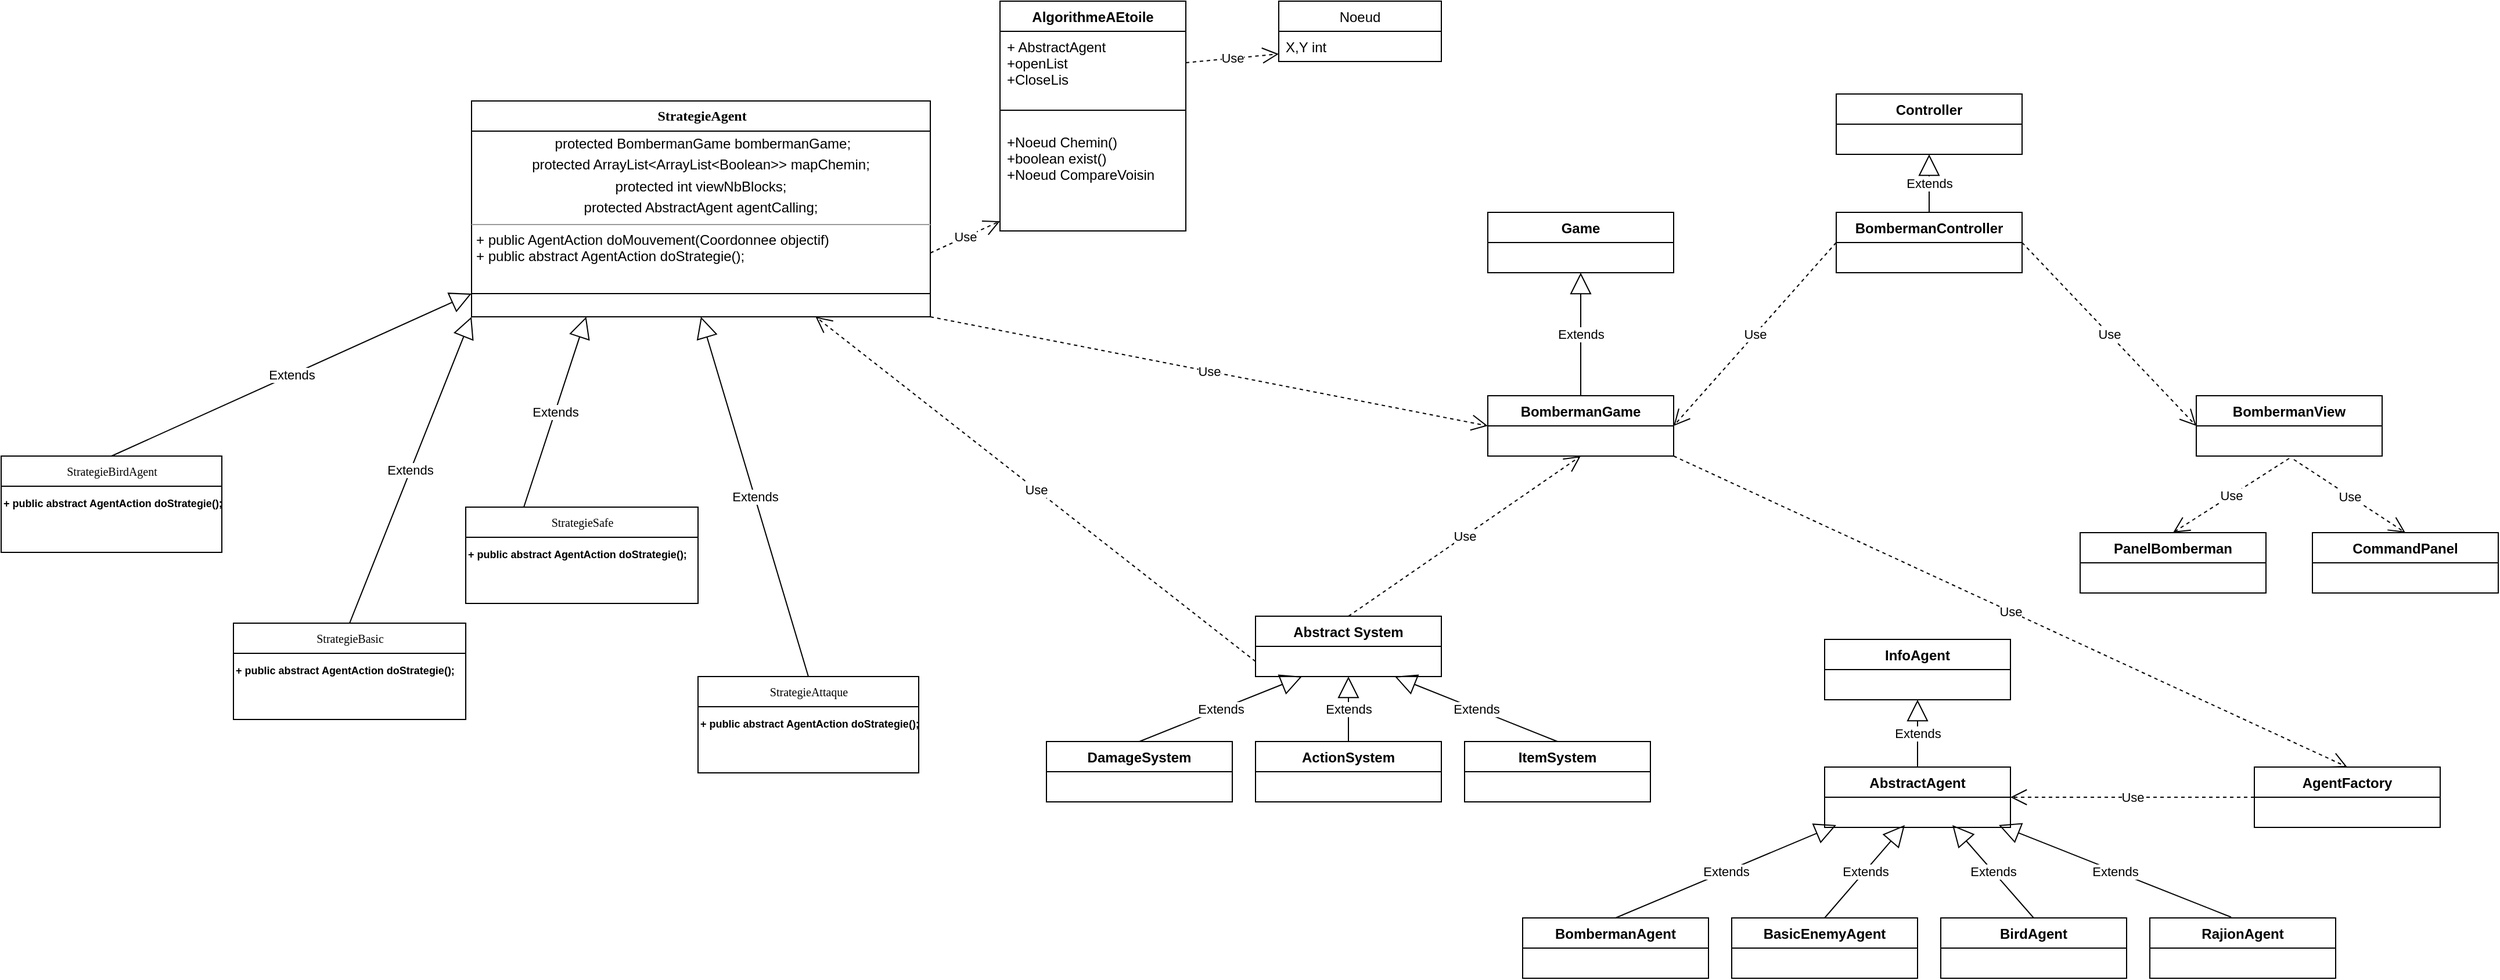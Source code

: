 <mxfile version="12.4.3" type="github" pages="1">
  <diagram name="Page-1" id="c4acf3e9-155e-7222-9cf6-157b1a14988f">
    <mxGraphModel dx="3619" dy="2190" grid="1" gridSize="10" guides="1" tooltips="1" connect="1" arrows="1" fold="1" page="1" pageScale="1" pageWidth="850" pageHeight="1100" background="#ffffff" math="0" shadow="0">
      <root>
        <mxCell id="0"/>
        <mxCell id="1" parent="0"/>
        <mxCell id="olElqUPnL_aV7rSpQFlY-1" value="Game" style="swimlane;fontStyle=1;align=center;verticalAlign=top;childLayout=stackLayout;horizontal=1;startSize=26;horizontalStack=0;resizeParent=1;resizeParentMax=0;resizeLast=0;collapsible=1;marginBottom=0;" parent="1" vertex="1">
          <mxGeometry x="-250" y="92" width="160" height="52" as="geometry"/>
        </mxCell>
        <mxCell id="olElqUPnL_aV7rSpQFlY-5" value="Controller" style="swimlane;fontStyle=1;align=center;verticalAlign=top;childLayout=stackLayout;horizontal=1;startSize=26;horizontalStack=0;resizeParent=1;resizeParentMax=0;resizeLast=0;collapsible=1;marginBottom=0;" parent="1" vertex="1">
          <mxGeometry x="50" y="-10" width="160" height="52" as="geometry"/>
        </mxCell>
        <mxCell id="olElqUPnL_aV7rSpQFlY-9" value="BombermanGame" style="swimlane;fontStyle=1;align=center;verticalAlign=top;childLayout=stackLayout;horizontal=1;startSize=26;horizontalStack=0;resizeParent=1;resizeParentMax=0;resizeLast=0;collapsible=1;marginBottom=0;" parent="1" vertex="1">
          <mxGeometry x="-250" y="250" width="160" height="52" as="geometry"/>
        </mxCell>
        <mxCell id="olElqUPnL_aV7rSpQFlY-19" value="Extends" style="endArrow=block;endSize=16;endFill=0;html=1;exitX=0.5;exitY=0;exitDx=0;exitDy=0;entryX=0.5;entryY=1;entryDx=0;entryDy=0;" parent="1" source="olElqUPnL_aV7rSpQFlY-9" target="olElqUPnL_aV7rSpQFlY-1" edge="1">
          <mxGeometry width="160" relative="1" as="geometry">
            <mxPoint x="-220" y="253.5" as="sourcePoint"/>
            <mxPoint x="-140" y="216" as="targetPoint"/>
          </mxGeometry>
        </mxCell>
        <mxCell id="olElqUPnL_aV7rSpQFlY-28" value="Extends" style="endArrow=block;endSize=16;endFill=0;html=1;exitX=0.5;exitY=0;exitDx=0;exitDy=0;entryX=0.5;entryY=1;entryDx=0;entryDy=0;" parent="1" source="olElqUPnL_aV7rSpQFlY-24" target="olElqUPnL_aV7rSpQFlY-5" edge="1">
          <mxGeometry width="160" relative="1" as="geometry">
            <mxPoint x="129" y="130" as="sourcePoint"/>
            <mxPoint x="129" y="50.004" as="targetPoint"/>
          </mxGeometry>
        </mxCell>
        <mxCell id="olElqUPnL_aV7rSpQFlY-34" value="AbstractAgent" style="swimlane;fontStyle=1;align=center;verticalAlign=top;childLayout=stackLayout;horizontal=1;startSize=26;horizontalStack=0;resizeParent=1;resizeParentMax=0;resizeLast=0;collapsible=1;marginBottom=0;" parent="1" vertex="1">
          <mxGeometry x="40" y="570" width="160" height="52" as="geometry"/>
        </mxCell>
        <mxCell id="olElqUPnL_aV7rSpQFlY-38" value="BirdAgent" style="swimlane;fontStyle=1;align=center;verticalAlign=top;childLayout=stackLayout;horizontal=1;startSize=26;horizontalStack=0;resizeParent=1;resizeParentMax=0;resizeLast=0;collapsible=1;marginBottom=0;" parent="1" vertex="1">
          <mxGeometry x="140" y="700" width="160" height="52" as="geometry"/>
        </mxCell>
        <mxCell id="olElqUPnL_aV7rSpQFlY-42" value="RajionAgent" style="swimlane;fontStyle=1;align=center;verticalAlign=top;childLayout=stackLayout;horizontal=1;startSize=26;horizontalStack=0;resizeParent=1;resizeParentMax=0;resizeLast=0;collapsible=1;marginBottom=0;" parent="1" vertex="1">
          <mxGeometry x="320" y="700" width="160" height="52" as="geometry"/>
        </mxCell>
        <mxCell id="olElqUPnL_aV7rSpQFlY-46" value="BasicEnemyAgent" style="swimlane;fontStyle=1;align=center;verticalAlign=top;childLayout=stackLayout;horizontal=1;startSize=26;horizontalStack=0;resizeParent=1;resizeParentMax=0;resizeLast=0;collapsible=1;marginBottom=0;" parent="1" vertex="1">
          <mxGeometry x="-40" y="700" width="160" height="52" as="geometry"/>
        </mxCell>
        <mxCell id="olElqUPnL_aV7rSpQFlY-50" value="BombermanAgent" style="swimlane;fontStyle=1;align=center;verticalAlign=top;childLayout=stackLayout;horizontal=1;startSize=26;horizontalStack=0;resizeParent=1;resizeParentMax=0;resizeLast=0;collapsible=1;marginBottom=0;" parent="1" vertex="1">
          <mxGeometry x="-220" y="700" width="160" height="52" as="geometry"/>
        </mxCell>
        <mxCell id="olElqUPnL_aV7rSpQFlY-58" value="Extends" style="endArrow=block;endSize=16;endFill=0;html=1;exitX=0.5;exitY=0;exitDx=0;exitDy=0;" parent="1" source="olElqUPnL_aV7rSpQFlY-50" edge="1">
          <mxGeometry width="160" relative="1" as="geometry">
            <mxPoint x="-160" y="690" as="sourcePoint"/>
            <mxPoint x="50" y="620" as="targetPoint"/>
          </mxGeometry>
        </mxCell>
        <mxCell id="olElqUPnL_aV7rSpQFlY-59" value="Extends" style="endArrow=block;endSize=16;endFill=0;html=1;exitX=0.5;exitY=0;exitDx=0;exitDy=0;" parent="1" source="olElqUPnL_aV7rSpQFlY-46" edge="1">
          <mxGeometry width="160" relative="1" as="geometry">
            <mxPoint x="10" y="700" as="sourcePoint"/>
            <mxPoint x="109" y="620" as="targetPoint"/>
          </mxGeometry>
        </mxCell>
        <mxCell id="olElqUPnL_aV7rSpQFlY-60" value="Extends" style="endArrow=block;endSize=16;endFill=0;html=1;exitX=0.5;exitY=0;exitDx=0;exitDy=0;" parent="1" source="olElqUPnL_aV7rSpQFlY-38" edge="1">
          <mxGeometry width="160" relative="1" as="geometry">
            <mxPoint x="140" y="710" as="sourcePoint"/>
            <mxPoint x="150" y="620" as="targetPoint"/>
          </mxGeometry>
        </mxCell>
        <mxCell id="olElqUPnL_aV7rSpQFlY-61" value="Extends" style="endArrow=block;endSize=16;endFill=0;html=1;exitX=0.438;exitY=-0.012;exitDx=0;exitDy=0;exitPerimeter=0;" parent="1" source="olElqUPnL_aV7rSpQFlY-42" edge="1">
          <mxGeometry width="160" relative="1" as="geometry">
            <mxPoint x="350" y="730" as="sourcePoint"/>
            <mxPoint x="190" y="620" as="targetPoint"/>
          </mxGeometry>
        </mxCell>
        <mxCell id="olElqUPnL_aV7rSpQFlY-66" value="BombermanView" style="swimlane;fontStyle=1;align=center;verticalAlign=top;childLayout=stackLayout;horizontal=1;startSize=26;horizontalStack=0;resizeParent=1;resizeParentMax=0;resizeLast=0;collapsible=1;marginBottom=0;" parent="1" vertex="1">
          <mxGeometry x="360" y="250" width="160" height="52" as="geometry"/>
        </mxCell>
        <mxCell id="olElqUPnL_aV7rSpQFlY-71" value="PanelBomberman" style="swimlane;fontStyle=1;align=center;verticalAlign=top;childLayout=stackLayout;horizontal=1;startSize=26;horizontalStack=0;resizeParent=1;resizeParentMax=0;resizeLast=0;collapsible=1;marginBottom=0;" parent="1" vertex="1">
          <mxGeometry x="260" y="368" width="160" height="52" as="geometry"/>
        </mxCell>
        <mxCell id="olElqUPnL_aV7rSpQFlY-75" value="CommandPanel" style="swimlane;fontStyle=1;align=center;verticalAlign=top;childLayout=stackLayout;horizontal=1;startSize=26;horizontalStack=0;resizeParent=1;resizeParentMax=0;resizeLast=0;collapsible=1;marginBottom=0;" parent="1" vertex="1">
          <mxGeometry x="460" y="368" width="160" height="52" as="geometry"/>
        </mxCell>
        <mxCell id="olElqUPnL_aV7rSpQFlY-79" value="Use" style="endArrow=open;endSize=12;dashed=1;html=1;entryX=0.5;entryY=0;entryDx=0;entryDy=0;exitX=0.525;exitY=1.115;exitDx=0;exitDy=0;exitPerimeter=0;" parent="1" target="olElqUPnL_aV7rSpQFlY-75" edge="1">
          <mxGeometry width="160" relative="1" as="geometry">
            <mxPoint x="444" y="304.99" as="sourcePoint"/>
            <mxPoint x="580" y="377.5" as="targetPoint"/>
          </mxGeometry>
        </mxCell>
        <mxCell id="olElqUPnL_aV7rSpQFlY-80" value="Use" style="endArrow=open;endSize=12;dashed=1;html=1;exitX=0.5;exitY=1.077;exitDx=0;exitDy=0;exitPerimeter=0;entryX=0.5;entryY=0;entryDx=0;entryDy=0;" parent="1" target="olElqUPnL_aV7rSpQFlY-71" edge="1">
          <mxGeometry width="160" relative="1" as="geometry">
            <mxPoint x="440" y="304.002" as="sourcePoint"/>
            <mxPoint x="500" y="380" as="targetPoint"/>
          </mxGeometry>
        </mxCell>
        <mxCell id="olElqUPnL_aV7rSpQFlY-82" value="Use" style="endArrow=open;endSize=12;dashed=1;html=1;exitX=0;exitY=0.5;exitDx=0;exitDy=0;entryX=1;entryY=0.5;entryDx=0;entryDy=0;" parent="1" source="olElqUPnL_aV7rSpQFlY-24" target="olElqUPnL_aV7rSpQFlY-9" edge="1">
          <mxGeometry width="160" relative="1" as="geometry">
            <mxPoint x="48.08" y="257.996" as="sourcePoint"/>
            <mxPoint x="-59.04" y="341.994" as="targetPoint"/>
          </mxGeometry>
        </mxCell>
        <mxCell id="olElqUPnL_aV7rSpQFlY-83" value="Use" style="endArrow=open;endSize=12;dashed=1;html=1;exitX=1;exitY=0.5;exitDx=0;exitDy=0;entryX=0;entryY=0.5;entryDx=0;entryDy=0;" parent="1" source="olElqUPnL_aV7rSpQFlY-24" target="olElqUPnL_aV7rSpQFlY-66" edge="1">
          <mxGeometry width="160" relative="1" as="geometry">
            <mxPoint x="213.04" y="255.994" as="sourcePoint"/>
            <mxPoint x="320" y="340" as="targetPoint"/>
          </mxGeometry>
        </mxCell>
        <mxCell id="olElqUPnL_aV7rSpQFlY-85" value="InfoAgent" style="swimlane;fontStyle=1;align=center;verticalAlign=top;childLayout=stackLayout;horizontal=1;startSize=26;horizontalStack=0;resizeParent=1;resizeParentMax=0;resizeLast=0;collapsible=1;marginBottom=0;" parent="1" vertex="1">
          <mxGeometry x="40" y="460" width="160" height="52" as="geometry"/>
        </mxCell>
        <mxCell id="olElqUPnL_aV7rSpQFlY-89" value="Extends" style="endArrow=block;endSize=16;endFill=0;html=1;exitX=0.5;exitY=0;exitDx=0;exitDy=0;entryX=0.5;entryY=1;entryDx=0;entryDy=0;" parent="1" source="olElqUPnL_aV7rSpQFlY-34" target="olElqUPnL_aV7rSpQFlY-85" edge="1">
          <mxGeometry width="160" relative="1" as="geometry">
            <mxPoint x="80" y="520" as="sourcePoint"/>
            <mxPoint x="120" y="500" as="targetPoint"/>
          </mxGeometry>
        </mxCell>
        <mxCell id="LfSwcu0L7vIEiYzTEpRB-1" value="Use" style="endArrow=open;endSize=12;dashed=1;html=1;entryX=0;entryY=0.5;entryDx=0;entryDy=0;exitX=1;exitY=1;exitDx=0;exitDy=0;" parent="1" source="wivATXwN7BjWKXYdl7Mk-1" target="olElqUPnL_aV7rSpQFlY-9" edge="1">
          <mxGeometry width="160" relative="1" as="geometry">
            <mxPoint x="-460" y="183" as="sourcePoint"/>
            <mxPoint x="-220" y="335" as="targetPoint"/>
          </mxGeometry>
        </mxCell>
        <mxCell id="sl3L9NajWKkjFewEsj5y-1" value="Abstract System" style="swimlane;fontStyle=1;align=center;verticalAlign=top;childLayout=stackLayout;horizontal=1;startSize=26;horizontalStack=0;resizeParent=1;resizeParentMax=0;resizeLast=0;collapsible=1;marginBottom=0;" parent="1" vertex="1">
          <mxGeometry x="-450" y="440" width="160" height="52" as="geometry"/>
        </mxCell>
        <mxCell id="sl3L9NajWKkjFewEsj5y-2" value="ActionSystem" style="swimlane;fontStyle=1;align=center;verticalAlign=top;childLayout=stackLayout;horizontal=1;startSize=26;horizontalStack=0;resizeParent=1;resizeParentMax=0;resizeLast=0;collapsible=1;marginBottom=0;" parent="1" vertex="1">
          <mxGeometry x="-450" y="548" width="160" height="52" as="geometry"/>
        </mxCell>
        <mxCell id="sl3L9NajWKkjFewEsj5y-3" value="DamageSystem" style="swimlane;fontStyle=1;align=center;verticalAlign=top;childLayout=stackLayout;horizontal=1;startSize=26;horizontalStack=0;resizeParent=1;resizeParentMax=0;resizeLast=0;collapsible=1;marginBottom=0;" parent="1" vertex="1">
          <mxGeometry x="-630" y="548" width="160" height="52" as="geometry"/>
        </mxCell>
        <mxCell id="sl3L9NajWKkjFewEsj5y-4" value="ItemSystem" style="swimlane;fontStyle=1;align=center;verticalAlign=top;childLayout=stackLayout;horizontal=1;startSize=26;horizontalStack=0;resizeParent=1;resizeParentMax=0;resizeLast=0;collapsible=1;marginBottom=0;" parent="1" vertex="1">
          <mxGeometry x="-270" y="548" width="160" height="52" as="geometry"/>
        </mxCell>
        <mxCell id="sl3L9NajWKkjFewEsj5y-6" value="Extends" style="endArrow=block;endSize=16;endFill=0;html=1;exitX=0.5;exitY=0;exitDx=0;exitDy=0;entryX=0.25;entryY=1;entryDx=0;entryDy=0;" parent="1" source="sl3L9NajWKkjFewEsj5y-3" target="sl3L9NajWKkjFewEsj5y-1" edge="1">
          <mxGeometry width="160" relative="1" as="geometry">
            <mxPoint x="-570" y="548" as="sourcePoint"/>
            <mxPoint x="-530" y="420" as="targetPoint"/>
          </mxGeometry>
        </mxCell>
        <mxCell id="sl3L9NajWKkjFewEsj5y-7" value="Extends" style="endArrow=block;endSize=16;endFill=0;html=1;exitX=0.5;exitY=0;exitDx=0;exitDy=0;entryX=0.5;entryY=1;entryDx=0;entryDy=0;" parent="1" source="sl3L9NajWKkjFewEsj5y-2" target="sl3L9NajWKkjFewEsj5y-1" edge="1">
          <mxGeometry width="160" relative="1" as="geometry">
            <mxPoint x="-380.5" y="610" as="sourcePoint"/>
            <mxPoint x="-380.5" y="492" as="targetPoint"/>
          </mxGeometry>
        </mxCell>
        <mxCell id="sl3L9NajWKkjFewEsj5y-8" value="Extends" style="endArrow=block;endSize=16;endFill=0;html=1;exitX=0.5;exitY=0;exitDx=0;exitDy=0;entryX=0.75;entryY=1;entryDx=0;entryDy=0;" parent="1" source="sl3L9NajWKkjFewEsj5y-4" target="sl3L9NajWKkjFewEsj5y-1" edge="1">
          <mxGeometry width="160" relative="1" as="geometry">
            <mxPoint x="-220" y="548" as="sourcePoint"/>
            <mxPoint x="-220" y="430" as="targetPoint"/>
          </mxGeometry>
        </mxCell>
        <mxCell id="sl3L9NajWKkjFewEsj5y-10" value="Use" style="endArrow=open;endSize=12;dashed=1;html=1;entryX=0.5;entryY=1;entryDx=0;entryDy=0;exitX=0.5;exitY=0;exitDx=0;exitDy=0;" parent="1" source="sl3L9NajWKkjFewEsj5y-1" target="olElqUPnL_aV7rSpQFlY-9" edge="1">
          <mxGeometry width="160" relative="1" as="geometry">
            <mxPoint x="-320" y="380" as="sourcePoint"/>
            <mxPoint x="-160" y="419" as="targetPoint"/>
          </mxGeometry>
        </mxCell>
        <mxCell id="sl3L9NajWKkjFewEsj5y-12" value="AgentFactory" style="swimlane;fontStyle=1;align=center;verticalAlign=top;childLayout=stackLayout;horizontal=1;startSize=26;horizontalStack=0;resizeParent=1;resizeParentMax=0;resizeLast=0;collapsible=1;marginBottom=0;" parent="1" vertex="1">
          <mxGeometry x="410" y="570" width="160" height="52" as="geometry"/>
        </mxCell>
        <mxCell id="sl3L9NajWKkjFewEsj5y-13" value="Use" style="endArrow=open;endSize=12;dashed=1;html=1;exitX=0;exitY=0.5;exitDx=0;exitDy=0;entryX=1;entryY=0.5;entryDx=0;entryDy=0;" parent="1" source="sl3L9NajWKkjFewEsj5y-12" target="olElqUPnL_aV7rSpQFlY-34" edge="1">
          <mxGeometry width="160" relative="1" as="geometry">
            <mxPoint x="260" y="472" as="sourcePoint"/>
            <mxPoint x="380" y="402" as="targetPoint"/>
          </mxGeometry>
        </mxCell>
        <mxCell id="olElqUPnL_aV7rSpQFlY-24" value="BombermanController" style="swimlane;fontStyle=1;align=center;verticalAlign=top;childLayout=stackLayout;horizontal=1;startSize=26;horizontalStack=0;resizeParent=1;resizeParentMax=0;resizeLast=0;collapsible=1;marginBottom=0;" parent="1" vertex="1">
          <mxGeometry x="50" y="92" width="160" height="52" as="geometry"/>
        </mxCell>
        <mxCell id="sl3L9NajWKkjFewEsj5y-15" value="Use" style="endArrow=open;endSize=12;dashed=1;html=1;entryX=0.5;entryY=0;entryDx=0;entryDy=0;exitX=1;exitY=1;exitDx=0;exitDy=0;" parent="1" source="olElqUPnL_aV7rSpQFlY-9" target="sl3L9NajWKkjFewEsj5y-12" edge="1">
          <mxGeometry width="160" relative="1" as="geometry">
            <mxPoint x="-60" y="320" as="sourcePoint"/>
            <mxPoint x="150" y="413" as="targetPoint"/>
          </mxGeometry>
        </mxCell>
        <mxCell id="wivATXwN7BjWKXYdl7Mk-1" value="&lt;font style=&quot;vertical-align: inherit&quot;&gt;&lt;font style=&quot;vertical-align: inherit ; font-size: 12px&quot;&gt;&lt;b&gt;StrategieAgent&lt;/b&gt;&lt;/font&gt;&lt;/font&gt;" style="swimlane;html=1;fontStyle=0;childLayout=stackLayout;horizontal=1;startSize=26;fillColor=none;horizontalStack=0;resizeParent=1;resizeLast=0;collapsible=1;marginBottom=0;swimlaneFillColor=#ffffff;rounded=0;shadow=0;comic=0;labelBackgroundColor=none;strokeWidth=1;fontFamily=Verdana;fontSize=10;align=center;" vertex="1" parent="1">
          <mxGeometry x="-1125" y="-4.0" width="395" height="186" as="geometry"/>
        </mxCell>
        <mxCell id="wivATXwN7BjWKXYdl7Mk-2" value="&lt;p style=&quot;margin: 0px ; margin-top: 4px ; text-align: center&quot;&gt;&lt;span&gt;&amp;nbsp;protected BombermanGame bombermanGame;&lt;/span&gt;&lt;/p&gt;&lt;p style=&quot;margin: 0px ; margin-top: 4px ; text-align: center&quot;&gt;&lt;span style=&quot;text-align: left&quot;&gt;protected ArrayList&amp;lt;ArrayList&amp;lt;Boolean&amp;gt;&amp;gt; mapChemin;&lt;/span&gt;&lt;/p&gt;&lt;p style=&quot;margin: 0px ; margin-top: 4px ; text-align: center&quot;&gt;&lt;span style=&quot;text-align: left&quot;&gt;protected int viewNbBlocks;&lt;/span&gt;&lt;/p&gt;&lt;p style=&quot;margin: 0px ; margin-top: 4px ; text-align: center&quot;&gt;&lt;span style=&quot;text-align: left&quot;&gt;protected AbstractAgent agentCalling;&lt;/span&gt;&lt;/p&gt;&lt;hr size=&quot;1&quot;&gt;&lt;p style=&quot;margin: 0px ; margin-left: 4px&quot;&gt;+ public AgentAction doMouvement(Coordonnee objectif)&lt;br&gt;+&amp;nbsp;public abstract AgentAction doStrategie();&lt;/p&gt;" style="verticalAlign=top;align=left;overflow=fill;fontSize=12;fontFamily=Helvetica;html=1;rounded=0;shadow=0;comic=0;labelBackgroundColor=none;strokeWidth=1" vertex="1" parent="wivATXwN7BjWKXYdl7Mk-1">
          <mxGeometry y="26" width="395" height="140" as="geometry"/>
        </mxCell>
        <mxCell id="wivATXwN7BjWKXYdl7Mk-3" value="StrategieBasic" style="swimlane;html=1;fontStyle=0;childLayout=stackLayout;horizontal=1;startSize=26;fillColor=none;horizontalStack=0;resizeParent=1;resizeLast=0;collapsible=1;marginBottom=0;swimlaneFillColor=#ffffff;rounded=0;shadow=0;comic=0;labelBackgroundColor=none;strokeWidth=1;fontFamily=Verdana;fontSize=10;align=center;" vertex="1" parent="1">
          <mxGeometry x="-1330" y="446" width="200" height="83" as="geometry"/>
        </mxCell>
        <mxCell id="wivATXwN7BjWKXYdl7Mk-4" value="&lt;b style=&quot;font-size: 9px&quot;&gt;+&amp;nbsp;public abstract AgentAction doStrategie();&lt;/b&gt;" style="text;html=1;" vertex="1" parent="wivATXwN7BjWKXYdl7Mk-3">
          <mxGeometry y="26" width="200" height="54" as="geometry"/>
        </mxCell>
        <mxCell id="wivATXwN7BjWKXYdl7Mk-5" value="StrategieSafe" style="swimlane;html=1;fontStyle=0;childLayout=stackLayout;horizontal=1;startSize=26;fillColor=none;horizontalStack=0;resizeParent=1;resizeLast=0;collapsible=1;marginBottom=0;swimlaneFillColor=#ffffff;rounded=0;shadow=0;comic=0;labelBackgroundColor=none;strokeWidth=1;fontFamily=Verdana;fontSize=10;align=center;" vertex="1" parent="1">
          <mxGeometry x="-1130" y="346" width="200" height="83" as="geometry"/>
        </mxCell>
        <mxCell id="wivATXwN7BjWKXYdl7Mk-6" value="&lt;b style=&quot;font-size: 9px&quot;&gt;+&amp;nbsp;public abstract AgentAction doStrategie();&lt;/b&gt;" style="text;html=1;" vertex="1" parent="wivATXwN7BjWKXYdl7Mk-5">
          <mxGeometry y="26" width="200" height="54" as="geometry"/>
        </mxCell>
        <mxCell id="wivATXwN7BjWKXYdl7Mk-7" value="StrategieAttaque" style="swimlane;html=1;fontStyle=0;childLayout=stackLayout;horizontal=1;startSize=26;fillColor=none;horizontalStack=0;resizeParent=1;resizeLast=0;collapsible=1;marginBottom=0;swimlaneFillColor=#ffffff;rounded=0;shadow=0;comic=0;labelBackgroundColor=none;strokeWidth=1;fontFamily=Verdana;fontSize=10;align=center;" vertex="1" parent="1">
          <mxGeometry x="-930" y="492" width="190" height="83" as="geometry"/>
        </mxCell>
        <mxCell id="wivATXwN7BjWKXYdl7Mk-8" value="&lt;b style=&quot;font-size: 9px&quot;&gt;+&amp;nbsp;public abstract AgentAction doStrategie();&lt;/b&gt;" style="text;html=1;" vertex="1" parent="wivATXwN7BjWKXYdl7Mk-7">
          <mxGeometry y="26" width="190" height="54" as="geometry"/>
        </mxCell>
        <mxCell id="wivATXwN7BjWKXYdl7Mk-11" value="Extends" style="endArrow=block;endSize=16;endFill=0;html=1;exitX=0.5;exitY=0;exitDx=0;exitDy=0;entryX=0;entryY=1;entryDx=0;entryDy=0;" edge="1" parent="1" target="wivATXwN7BjWKXYdl7Mk-2" source="wivATXwN7BjWKXYdl7Mk-28">
          <mxGeometry width="160" relative="1" as="geometry">
            <mxPoint x="-1395" y="286" as="sourcePoint"/>
            <mxPoint x="-1300" y="386" as="targetPoint"/>
          </mxGeometry>
        </mxCell>
        <mxCell id="wivATXwN7BjWKXYdl7Mk-13" value="Extends" style="endArrow=block;endSize=16;endFill=0;html=1;exitX=0.5;exitY=0;exitDx=0;exitDy=0;entryX=0;entryY=1;entryDx=0;entryDy=0;" edge="1" parent="1" source="wivATXwN7BjWKXYdl7Mk-3" target="wivATXwN7BjWKXYdl7Mk-1">
          <mxGeometry width="160" relative="1" as="geometry">
            <mxPoint x="-1370" y="296" as="sourcePoint"/>
            <mxPoint x="-1130" y="186.0" as="targetPoint"/>
          </mxGeometry>
        </mxCell>
        <mxCell id="wivATXwN7BjWKXYdl7Mk-14" value="Extends" style="endArrow=block;endSize=16;endFill=0;html=1;exitX=0.25;exitY=0;exitDx=0;exitDy=0;entryX=0.25;entryY=1;entryDx=0;entryDy=0;" edge="1" parent="1" source="wivATXwN7BjWKXYdl7Mk-5" target="wivATXwN7BjWKXYdl7Mk-1">
          <mxGeometry width="160" relative="1" as="geometry">
            <mxPoint x="-1200" y="296" as="sourcePoint"/>
            <mxPoint x="-1115" y="192.0" as="targetPoint"/>
          </mxGeometry>
        </mxCell>
        <mxCell id="wivATXwN7BjWKXYdl7Mk-15" value="Extends" style="endArrow=block;endSize=16;endFill=0;html=1;exitX=0.5;exitY=0;exitDx=0;exitDy=0;entryX=0.5;entryY=1;entryDx=0;entryDy=0;" edge="1" parent="1" source="wivATXwN7BjWKXYdl7Mk-7" target="wivATXwN7BjWKXYdl7Mk-1">
          <mxGeometry width="160" relative="1" as="geometry">
            <mxPoint x="-1070" y="296" as="sourcePoint"/>
            <mxPoint x="-1016.25" y="192.0" as="targetPoint"/>
          </mxGeometry>
        </mxCell>
        <mxCell id="wivATXwN7BjWKXYdl7Mk-16" value="AlgorithmeAEtoile" style="swimlane;fontStyle=1;align=center;verticalAlign=top;childLayout=stackLayout;horizontal=1;startSize=26;horizontalStack=0;resizeParent=1;resizeParentMax=0;resizeLast=0;collapsible=1;marginBottom=0;" vertex="1" parent="1">
          <mxGeometry x="-670" y="-90.0" width="160" height="198" as="geometry"/>
        </mxCell>
        <mxCell id="wivATXwN7BjWKXYdl7Mk-17" value="+ AbstractAgent&#xa;+openList&#xa;+CloseLis" style="text;strokeColor=none;fillColor=none;align=left;verticalAlign=top;spacingLeft=4;spacingRight=4;overflow=hidden;rotatable=0;points=[[0,0.5],[1,0.5]];portConstraint=eastwest;" vertex="1" parent="wivATXwN7BjWKXYdl7Mk-16">
          <mxGeometry y="26" width="160" height="54" as="geometry"/>
        </mxCell>
        <mxCell id="wivATXwN7BjWKXYdl7Mk-18" value="" style="line;strokeWidth=1;fillColor=none;align=left;verticalAlign=middle;spacingTop=-1;spacingLeft=3;spacingRight=3;rotatable=0;labelPosition=right;points=[];portConstraint=eastwest;" vertex="1" parent="wivATXwN7BjWKXYdl7Mk-16">
          <mxGeometry y="80" width="160" height="28" as="geometry"/>
        </mxCell>
        <mxCell id="wivATXwN7BjWKXYdl7Mk-19" value="+Noeud Chemin()&#xa;+boolean exist()&#xa;+Noeud CompareVoisin" style="text;strokeColor=none;fillColor=none;align=left;verticalAlign=top;spacingLeft=4;spacingRight=4;overflow=hidden;rotatable=0;points=[[0,0.5],[1,0.5]];portConstraint=eastwest;" vertex="1" parent="wivATXwN7BjWKXYdl7Mk-16">
          <mxGeometry y="108" width="160" height="90" as="geometry"/>
        </mxCell>
        <mxCell id="wivATXwN7BjWKXYdl7Mk-20" value="Use" style="endArrow=open;endSize=12;dashed=1;html=1;exitX=1;exitY=0.75;exitDx=0;exitDy=0;" edge="1" parent="1" source="wivATXwN7BjWKXYdl7Mk-2" target="wivATXwN7BjWKXYdl7Mk-19">
          <mxGeometry width="160" relative="1" as="geometry">
            <mxPoint x="-1490" y="546" as="sourcePoint"/>
            <mxPoint x="-1330" y="546" as="targetPoint"/>
          </mxGeometry>
        </mxCell>
        <mxCell id="wivATXwN7BjWKXYdl7Mk-21" value="Noeud" style="swimlane;fontStyle=0;childLayout=stackLayout;horizontal=1;startSize=26;fillColor=none;horizontalStack=0;resizeParent=1;resizeParentMax=0;resizeLast=0;collapsible=1;marginBottom=0;" vertex="1" parent="1">
          <mxGeometry x="-430" y="-90.0" width="140" height="52" as="geometry"/>
        </mxCell>
        <mxCell id="wivATXwN7BjWKXYdl7Mk-22" value="X,Y int" style="text;strokeColor=none;fillColor=none;align=left;verticalAlign=top;spacingLeft=4;spacingRight=4;overflow=hidden;rotatable=0;points=[[0,0.5],[1,0.5]];portConstraint=eastwest;" vertex="1" parent="wivATXwN7BjWKXYdl7Mk-21">
          <mxGeometry y="26" width="140" height="26" as="geometry"/>
        </mxCell>
        <mxCell id="wivATXwN7BjWKXYdl7Mk-23" value="Use" style="endArrow=open;endSize=12;dashed=1;html=1;exitX=1;exitY=0.5;exitDx=0;exitDy=0;" edge="1" parent="1" source="wivATXwN7BjWKXYdl7Mk-17" target="wivATXwN7BjWKXYdl7Mk-22">
          <mxGeometry width="160" relative="1" as="geometry">
            <mxPoint x="-1490" y="546" as="sourcePoint"/>
            <mxPoint x="-430" y="-24.0" as="targetPoint"/>
          </mxGeometry>
        </mxCell>
        <mxCell id="wivATXwN7BjWKXYdl7Mk-24" value="Use" style="endArrow=open;endSize=12;dashed=1;html=1;exitX=0;exitY=0.75;exitDx=0;exitDy=0;entryX=0.75;entryY=1;entryDx=0;entryDy=0;" edge="1" parent="1" source="sl3L9NajWKkjFewEsj5y-1" target="wivATXwN7BjWKXYdl7Mk-1">
          <mxGeometry width="160" relative="1" as="geometry">
            <mxPoint x="-700" y="418.57" as="sourcePoint"/>
            <mxPoint x="-880" y="180" as="targetPoint"/>
          </mxGeometry>
        </mxCell>
        <mxCell id="wivATXwN7BjWKXYdl7Mk-28" value="StrategieBirdAgent" style="swimlane;html=1;fontStyle=0;childLayout=stackLayout;horizontal=1;startSize=26;fillColor=none;horizontalStack=0;resizeParent=1;resizeLast=0;collapsible=1;marginBottom=0;swimlaneFillColor=#ffffff;rounded=0;shadow=0;comic=0;labelBackgroundColor=none;strokeWidth=1;fontFamily=Verdana;fontSize=10;align=center;" vertex="1" parent="1">
          <mxGeometry x="-1530" y="302" width="190" height="83" as="geometry"/>
        </mxCell>
        <mxCell id="wivATXwN7BjWKXYdl7Mk-29" value="&lt;b style=&quot;font-size: 9px&quot;&gt;+&amp;nbsp;public abstract AgentAction doStrategie();&lt;/b&gt;" style="text;html=1;" vertex="1" parent="wivATXwN7BjWKXYdl7Mk-28">
          <mxGeometry y="26" width="190" height="54" as="geometry"/>
        </mxCell>
      </root>
    </mxGraphModel>
  </diagram>
</mxfile>
